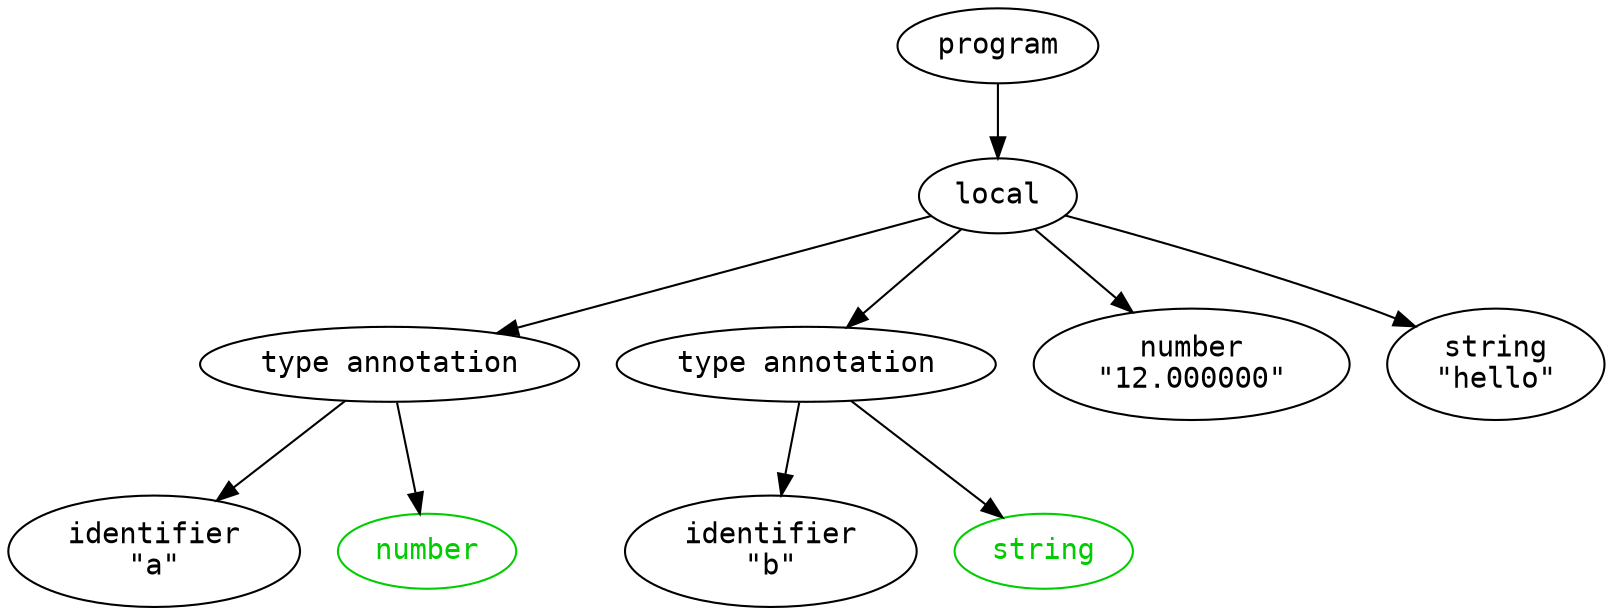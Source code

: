 digraph G
{
	node[fontname=Monospace]
	n0[label="program"]
	n1[label="local"]
	n0->n1
	n2[label="type annotation"]
	n1->n2
	n3[label="identifier\n\"a\""]
	n2->n3
	n4[label="number"]
	n4[color=green3]
	n4[fontcolor=green3]
	n2->n4
	n5[label="type annotation"]
	n1->n5
	n6[label="identifier\n\"b\""]
	n5->n6
	n7[label="string"]
	n7[color=green3]
	n7[fontcolor=green3]
	n5->n7
	n8[label="number\n\"12.000000\""]
	n1->n8
	n9[label="string\n\"hello\""]
	n1->n9
}
